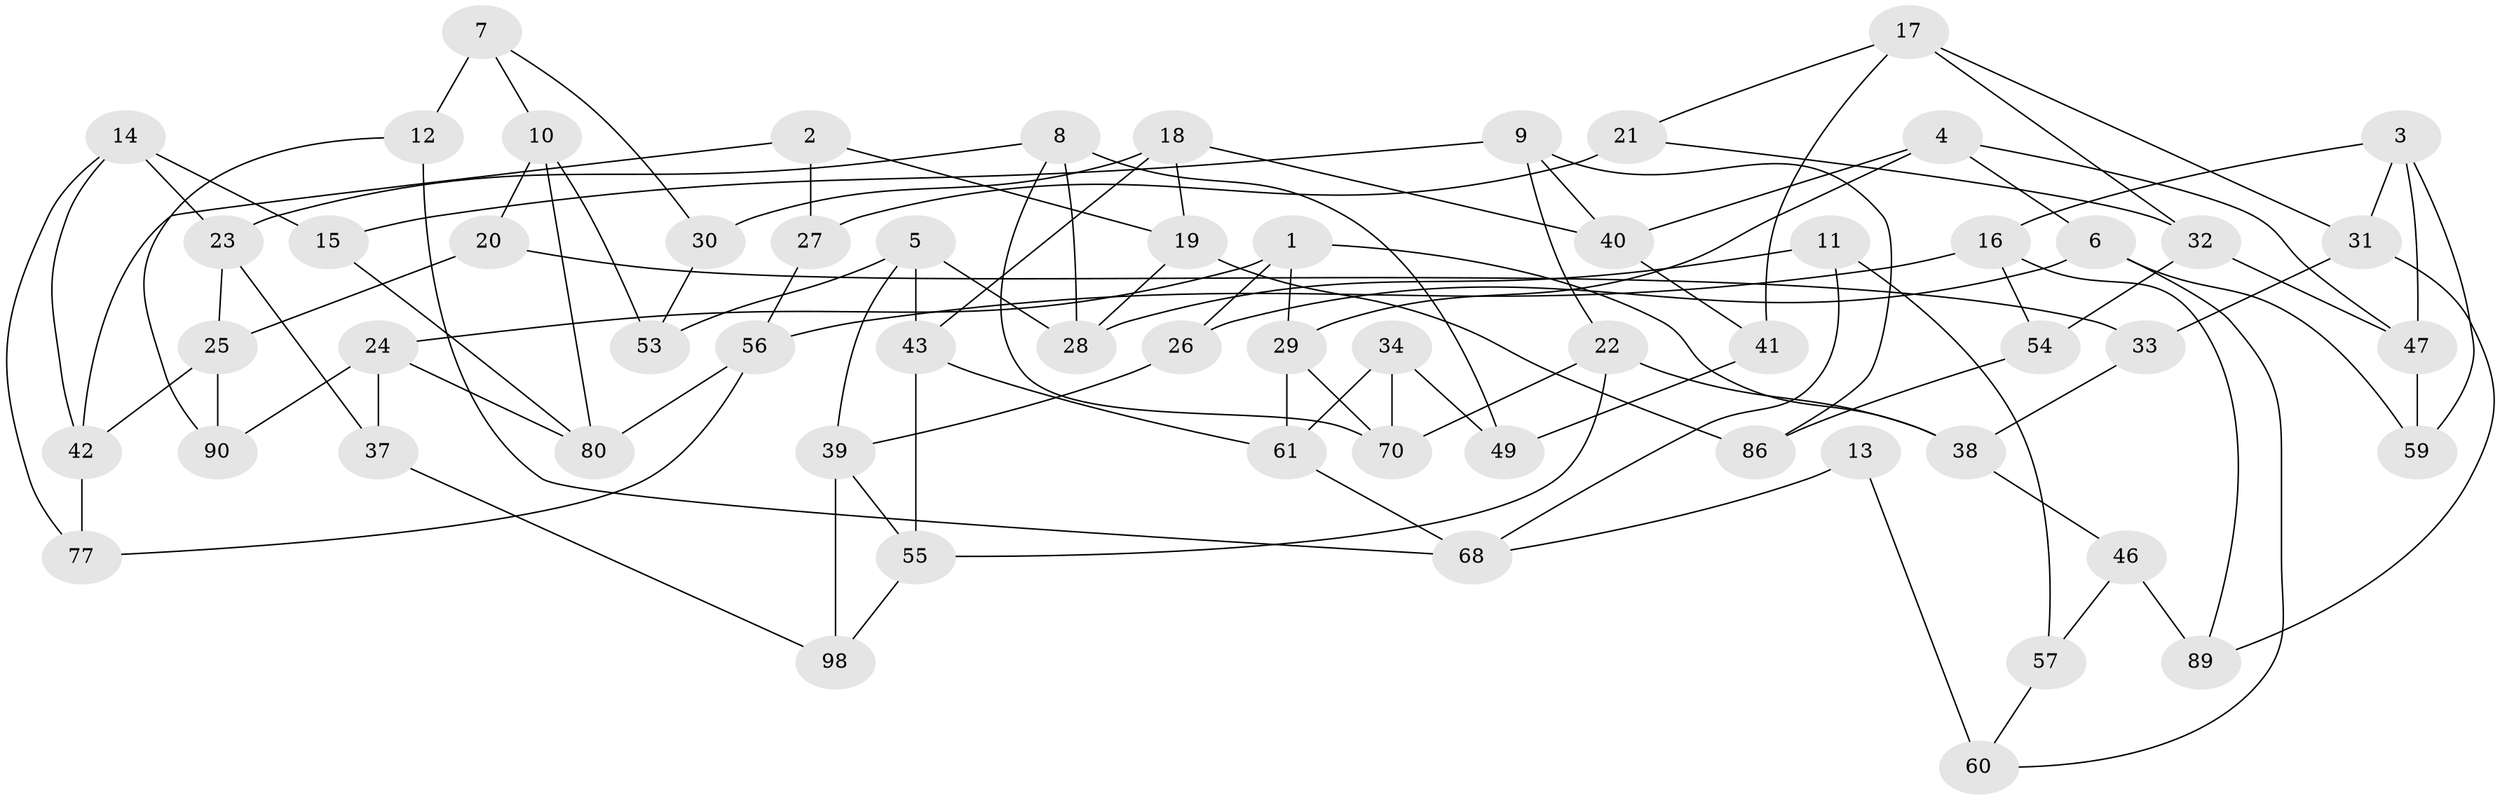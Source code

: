 // original degree distribution, {3: 1.0}
// Generated by graph-tools (version 1.1) at 2025/11/02/21/25 10:11:15]
// undirected, 60 vertices, 106 edges
graph export_dot {
graph [start="1"]
  node [color=gray90,style=filled];
  1 [super="+36"];
  2;
  3 [super="+51"];
  4 [super="+93"];
  5 [super="+82"];
  6 [super="+94"];
  7 [super="+88"];
  8 [super="+78"];
  9 [super="+87"];
  10 [super="+35"];
  11;
  12 [super="+44"];
  13;
  14 [super="+50"];
  15;
  16 [super="+84"];
  17 [super="+63"];
  18 [super="+73"];
  19 [super="+62"];
  20 [super="+52"];
  21;
  22 [super="+97"];
  23 [super="+64"];
  24 [super="+45"];
  25 [super="+99"];
  26;
  27;
  28 [super="+48"];
  29 [super="+75"];
  30;
  31 [super="+76"];
  32 [super="+81"];
  33 [super="+85"];
  34 [super="+72"];
  37;
  38 [super="+96"];
  39 [super="+83"];
  40 [super="+91"];
  41;
  42 [super="+66"];
  43 [super="+71"];
  46;
  47 [super="+69"];
  49 [super="+92"];
  53;
  54;
  55 [super="+67"];
  56 [super="+58"];
  57;
  59;
  60 [super="+74"];
  61 [super="+65"];
  68 [super="+79"];
  70 [super="+100"];
  77;
  80 [super="+95"];
  86;
  89;
  90;
  98;
  1 -- 38;
  1 -- 24;
  1 -- 26;
  1 -- 29;
  2 -- 27;
  2 -- 42;
  2 -- 19;
  3 -- 59;
  3 -- 16;
  3 -- 31;
  3 -- 47;
  4 -- 47;
  4 -- 40;
  4 -- 6;
  4 -- 29;
  5 -- 53;
  5 -- 28;
  5 -- 43;
  5 -- 39;
  6 -- 60;
  6 -- 26;
  6 -- 59;
  7 -- 30;
  7 -- 12 [weight=2];
  7 -- 10;
  8 -- 49;
  8 -- 23;
  8 -- 28;
  8 -- 70;
  9 -- 40;
  9 -- 86;
  9 -- 15;
  9 -- 22;
  10 -- 20;
  10 -- 53;
  10 -- 80;
  11 -- 68;
  11 -- 57;
  11 -- 28;
  12 -- 90;
  12 -- 68;
  13 -- 68;
  13 -- 60 [weight=2];
  14 -- 23;
  14 -- 42;
  14 -- 77;
  14 -- 15;
  15 -- 80;
  16 -- 89;
  16 -- 54;
  16 -- 56;
  17 -- 31;
  17 -- 21;
  17 -- 41;
  17 -- 32;
  18 -- 30;
  18 -- 40;
  18 -- 19;
  18 -- 43;
  19 -- 86;
  19 -- 28;
  20 -- 33 [weight=2];
  20 -- 25;
  21 -- 32;
  21 -- 27;
  22 -- 38;
  22 -- 55;
  22 -- 70;
  23 -- 37;
  23 -- 25;
  24 -- 37;
  24 -- 80;
  24 -- 90;
  25 -- 90;
  25 -- 42;
  26 -- 39;
  27 -- 56;
  29 -- 70;
  29 -- 61;
  30 -- 53;
  31 -- 33;
  31 -- 89;
  32 -- 54;
  32 -- 47;
  33 -- 38;
  34 -- 49 [weight=2];
  34 -- 61;
  34 -- 70;
  37 -- 98;
  38 -- 46;
  39 -- 98;
  39 -- 55;
  40 -- 41;
  41 -- 49;
  42 -- 77;
  43 -- 61;
  43 -- 55;
  46 -- 57;
  46 -- 89;
  47 -- 59;
  54 -- 86;
  55 -- 98;
  56 -- 77;
  56 -- 80;
  57 -- 60;
  61 -- 68;
}
